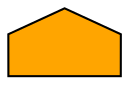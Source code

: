 digraph G{
  testnode [label="",shape="house",style=filled,fontcolor=black,fillcolor=orange,color=black];
}
